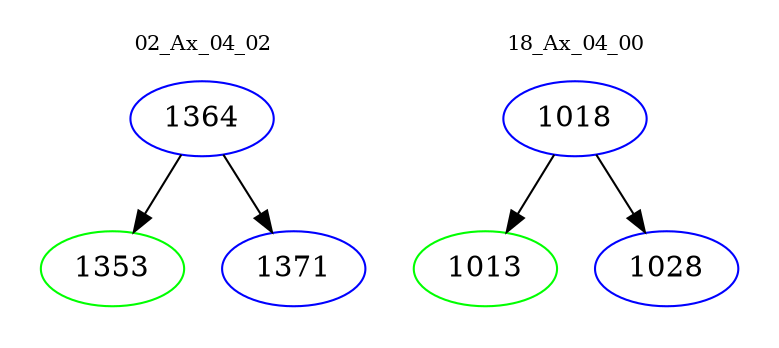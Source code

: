 digraph{
subgraph cluster_0 {
color = white
label = "02_Ax_04_02";
fontsize=10;
T0_1364 [label="1364", color="blue"]
T0_1364 -> T0_1353 [color="black"]
T0_1353 [label="1353", color="green"]
T0_1364 -> T0_1371 [color="black"]
T0_1371 [label="1371", color="blue"]
}
subgraph cluster_1 {
color = white
label = "18_Ax_04_00";
fontsize=10;
T1_1018 [label="1018", color="blue"]
T1_1018 -> T1_1013 [color="black"]
T1_1013 [label="1013", color="green"]
T1_1018 -> T1_1028 [color="black"]
T1_1028 [label="1028", color="blue"]
}
}
